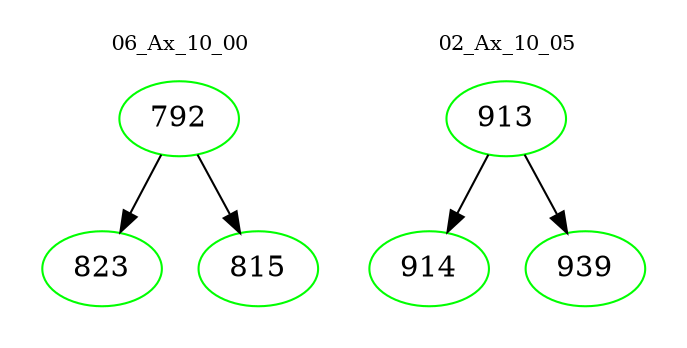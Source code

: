 digraph{
subgraph cluster_0 {
color = white
label = "06_Ax_10_00";
fontsize=10;
T0_792 [label="792", color="green"]
T0_792 -> T0_823 [color="black"]
T0_823 [label="823", color="green"]
T0_792 -> T0_815 [color="black"]
T0_815 [label="815", color="green"]
}
subgraph cluster_1 {
color = white
label = "02_Ax_10_05";
fontsize=10;
T1_913 [label="913", color="green"]
T1_913 -> T1_914 [color="black"]
T1_914 [label="914", color="green"]
T1_913 -> T1_939 [color="black"]
T1_939 [label="939", color="green"]
}
}
